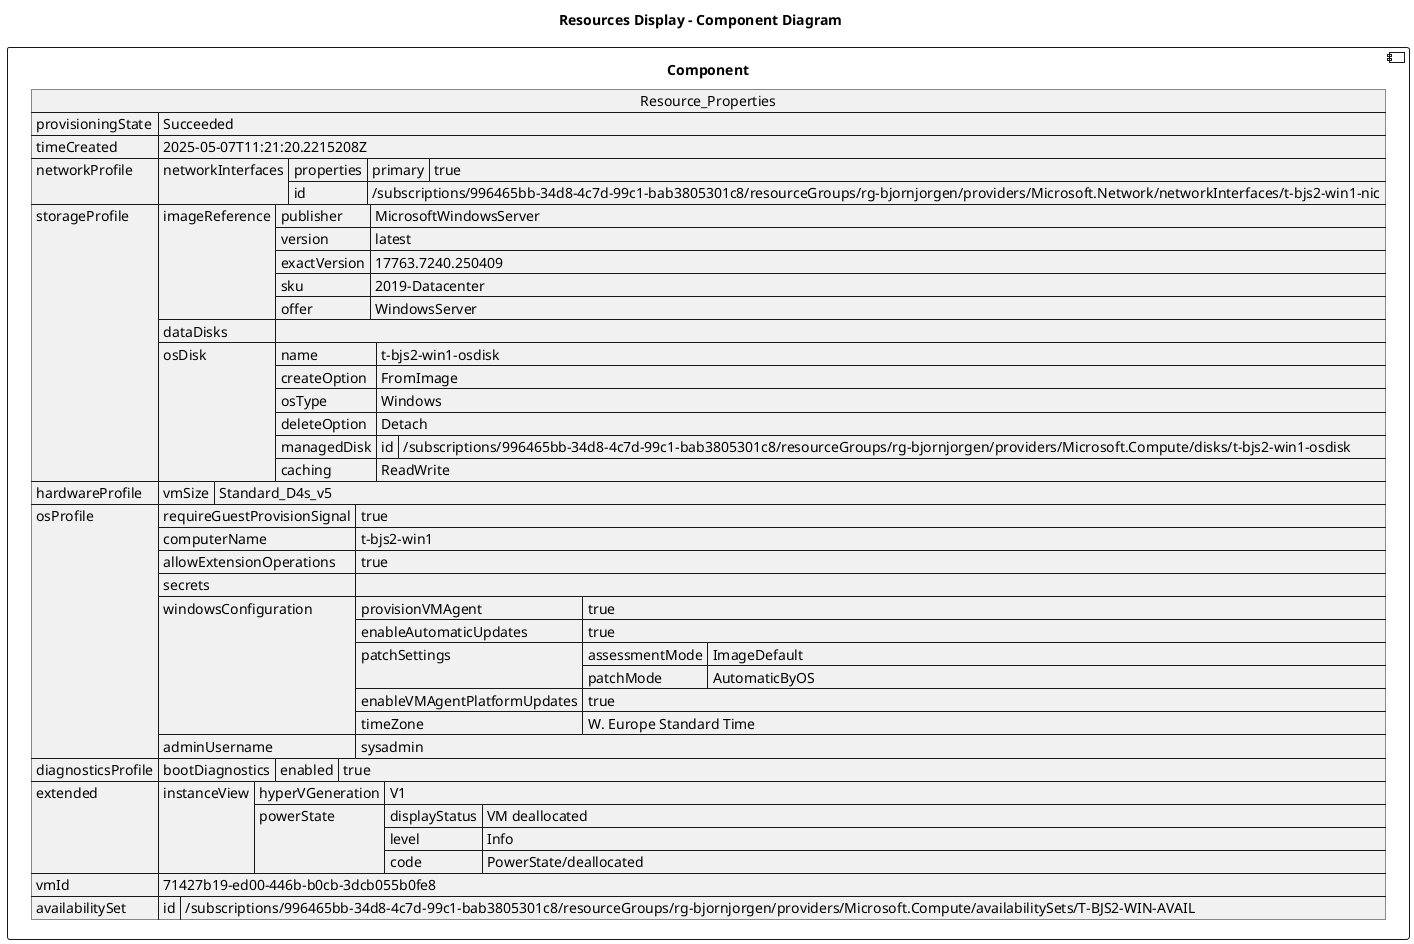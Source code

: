 @startuml

title Resources Display - Component Diagram

component Component {

json  Resource_Properties {
  "provisioningState": "Succeeded",
  "timeCreated": "2025-05-07T11:21:20.2215208Z",
  "networkProfile": {
    "networkInterfaces": [
      {
        "properties": {
          "primary": true
        },
        "id": "/subscriptions/996465bb-34d8-4c7d-99c1-bab3805301c8/resourceGroups/rg-bjornjorgen/providers/Microsoft.Network/networkInterfaces/t-bjs2-win1-nic"
      }
    ]
  },
  "storageProfile": {
    "imageReference": {
      "publisher": "MicrosoftWindowsServer",
      "version": "latest",
      "exactVersion": "17763.7240.250409",
      "sku": "2019-Datacenter",
      "offer": "WindowsServer"
    },
    "dataDisks": [],
    "osDisk": {
      "name": "t-bjs2-win1-osdisk",
      "createOption": "FromImage",
      "osType": "Windows",
      "deleteOption": "Detach",
      "managedDisk": {
        "id": "/subscriptions/996465bb-34d8-4c7d-99c1-bab3805301c8/resourceGroups/rg-bjornjorgen/providers/Microsoft.Compute/disks/t-bjs2-win1-osdisk"
      },
      "caching": "ReadWrite"
    }
  },
  "hardwareProfile": {
    "vmSize": "Standard_D4s_v5"
  },
  "osProfile": {
    "requireGuestProvisionSignal": true,
    "computerName": "t-bjs2-win1",
    "allowExtensionOperations": true,
    "secrets": [],
    "windowsConfiguration": {
      "provisionVMAgent": true,
      "enableAutomaticUpdates": true,
      "patchSettings": {
        "assessmentMode": "ImageDefault",
        "patchMode": "AutomaticByOS"
      },
      "enableVMAgentPlatformUpdates": true,
      "timeZone": "W. Europe Standard Time"
    },
    "adminUsername": "sysadmin"
  },
  "diagnosticsProfile": {
    "bootDiagnostics": {
      "enabled": true
    }
  },
  "extended": {
    "instanceView": {
      "hyperVGeneration": "V1",
      "powerState": {
        "displayStatus": "VM deallocated",
        "level": "Info",
        "code": "PowerState/deallocated"
      }
    }
  },
  "vmId": "71427b19-ed00-446b-b0cb-3dcb055b0fe8",
  "availabilitySet": {
    "id": "/subscriptions/996465bb-34d8-4c7d-99c1-bab3805301c8/resourceGroups/rg-bjornjorgen/providers/Microsoft.Compute/availabilitySets/T-BJS2-WIN-AVAIL"
  }
}
}
@enduml
